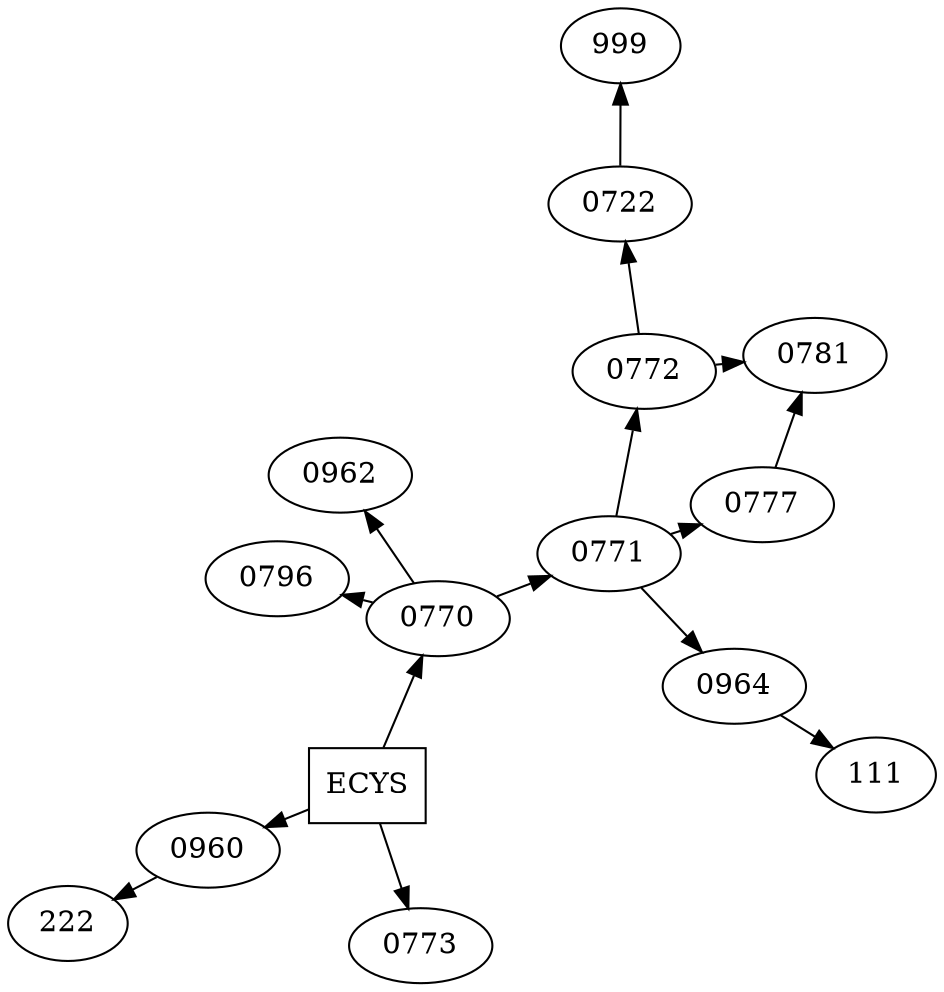 digraph grafoDirigido{ 
 rankdir=LR; 
 node [shape=box]; layout=neato; 
 nodoECYS[label="ECYS"]; 
node [shape = ellipse]; 
nodo0770[label="0770" ]; 
nodo0771[label="0771" ]; 
nodo0796[label="0796" ]; 
nodo0962[label="0962" ]; 
nodo0960[label="0960" ]; 
nodo222[label="222" ]; 
nodo0773[label="0773" ]; 
nodo0771[label="0771" ]; 
nodo0772[label="0772" ]; 
nodo0964[label="0964" ]; 
nodo0777[label="0777" ]; 
nodo0771[label="0771" ]; 
nodo0772[label="0772" ]; 
nodo0722[label="0722" ]; 
nodo0781[label="0781" ]; 
nodo0772[label="0772" ]; 
nodo0777[label="0777" ]; 
nodo0781[label="0781" ]; 
nodo0964[label="0964" ]; 
nodo111[label="111" ]; 
nodo0722[label="0722" ]; 
nodo999[label="999" ]; 
nodoECYS -> nodo0770[len=1.00]; 
nodoECYS -> nodo0960[len=1.00]; 
nodoECYS -> nodo0773[len=1.00]; 
nodo0770 -> nodo0771[len=1.00]; 
nodo0770 -> nodo0796[len=1.00]; 
nodo0770 -> nodo0962[len=1.00]; 
nodo0960 -> nodo222[len=1.00]; 
nodo0771 -> nodo0772[len=1.00]; 
nodo0771 -> nodo0964[len=1.00]; 
nodo0771 -> nodo0777[len=1.00]; 
nodo0772 -> nodo0722[len=1.00]; 
nodo0772 -> nodo0781[len=1.00]; 
nodo0777 -> nodo0781[len=1.00]; 
nodo0964 -> nodo111[len=1.00]; 
nodo0722 -> nodo999[len=1.00]; 

}